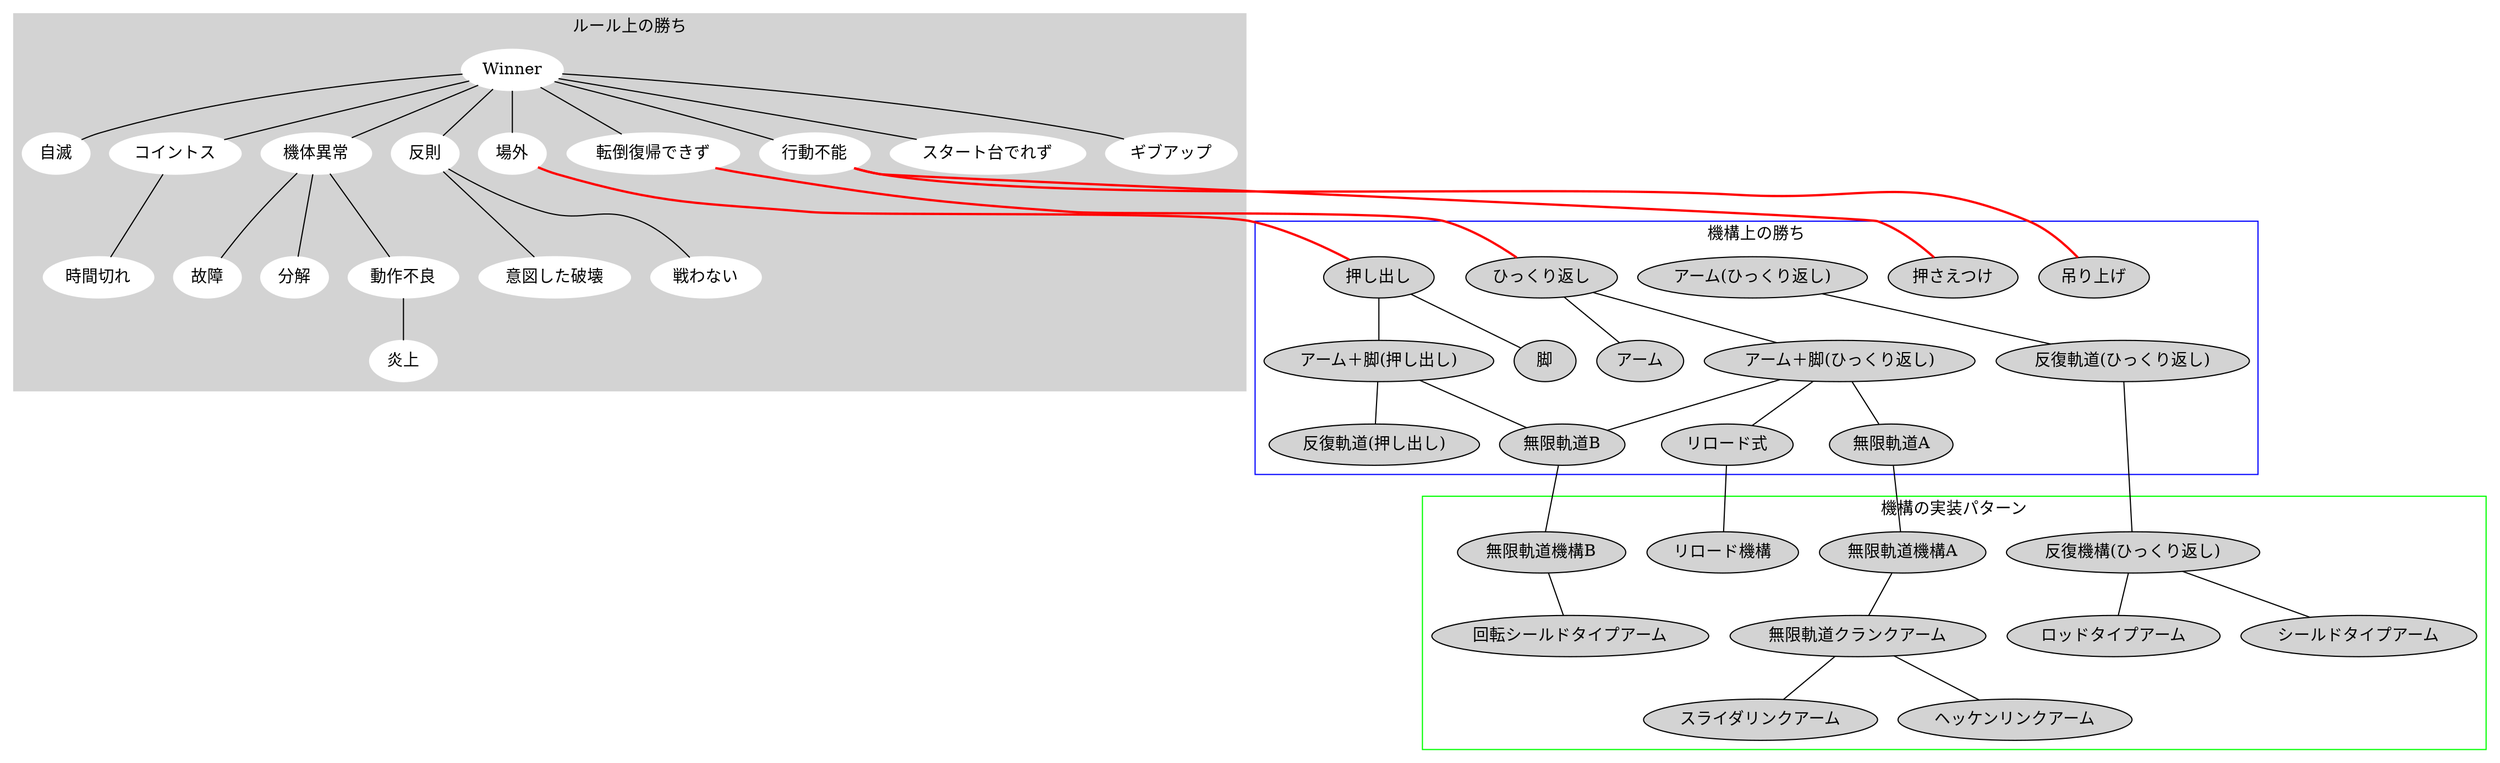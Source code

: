 graph "Kawasaki-Robot-Win-Pattern" {
  subgraph "cluster_0" {
    style="filled";
    color="lightgrey";
    label="ルール上の勝ち";
    node[style="filled",color="white"];
    Winner -- 自滅;
    Winner -- 場外;
    Winner -- 転倒復帰できず;
    Winner -- コイントス;
    Winner -- 行動不能;
    Winner -- 機体異常;
    Winner -- 反則;
    Winner -- スタート台でれず;
    Winner -- ギブアップ;
    反則 -- 意図した破壊;
    反則 -- 戦わない;
    機体異常 -- 動作不良;
    機体異常 -- 故障;
    機体異常 -- 分解;
    動作不良 -- 炎上;
    コイントス -- 時間切れ;
  }

  subgraph "cluster_1" {
    color="blue";
    label="機構上の勝ち";
    node[style="filled"];
 
    転倒復帰できず -- ひっくり返し[color=red,style=bold,label="     "];
    場外 -- 押し出し[color=red,style=bold,label="     "];
    行動不能 -- 押さえつけ[color=red,style=bold,label="     "];
    行動不能 -- 吊り上げ[color=red,style=bold,label="     "];

    押し出し     -- 脚
    押し出し     -- "アーム＋脚(押し出し)"
    ひっくり返し -- アーム
    ひっくり返し -- "アーム＋脚(ひっくり返し)"

    "アーム＋脚(ひっくり返し)" -- リロード式;
    "アーム(ひっくり返し)"     -- "反復軌道(ひっくり返し)";
    "アーム＋脚(ひっくり返し)" -- 無限軌道A;
    "アーム＋脚(ひっくり返し)" -- 無限軌道B;
    "アーム＋脚(押し出し)"     -- 無限軌道B;
    "アーム＋脚(押し出し)"     -- "反復軌道(押し出し)";
  }

  subgraph "cluster_2" {
    color="green";
    label="機構の実装パターン";
    node[style="filled"];

    リロード式                  -- リロード機構;
    "反復軌道(ひっくり返し)"    -- "反復機構(ひっくり返し)";
    無限軌道A                   -- 無限軌道機構A;
    無限軌道B                   -- 無限軌道機構B;

    "反復機構(ひっくり返し)"    -- ロッドタイプアーム;
    "反復機構(ひっくり返し)"    -- シールドタイプアーム;
    無限軌道機構A               -- 無限軌道クランクアーム;
    無限軌道機構B               -- 回転シールドタイプアーム;

    無限軌道クランクアーム    -- スライダリンクアーム;
    無限軌道クランクアーム    -- ヘッケンリンクアーム;
  } 
}

